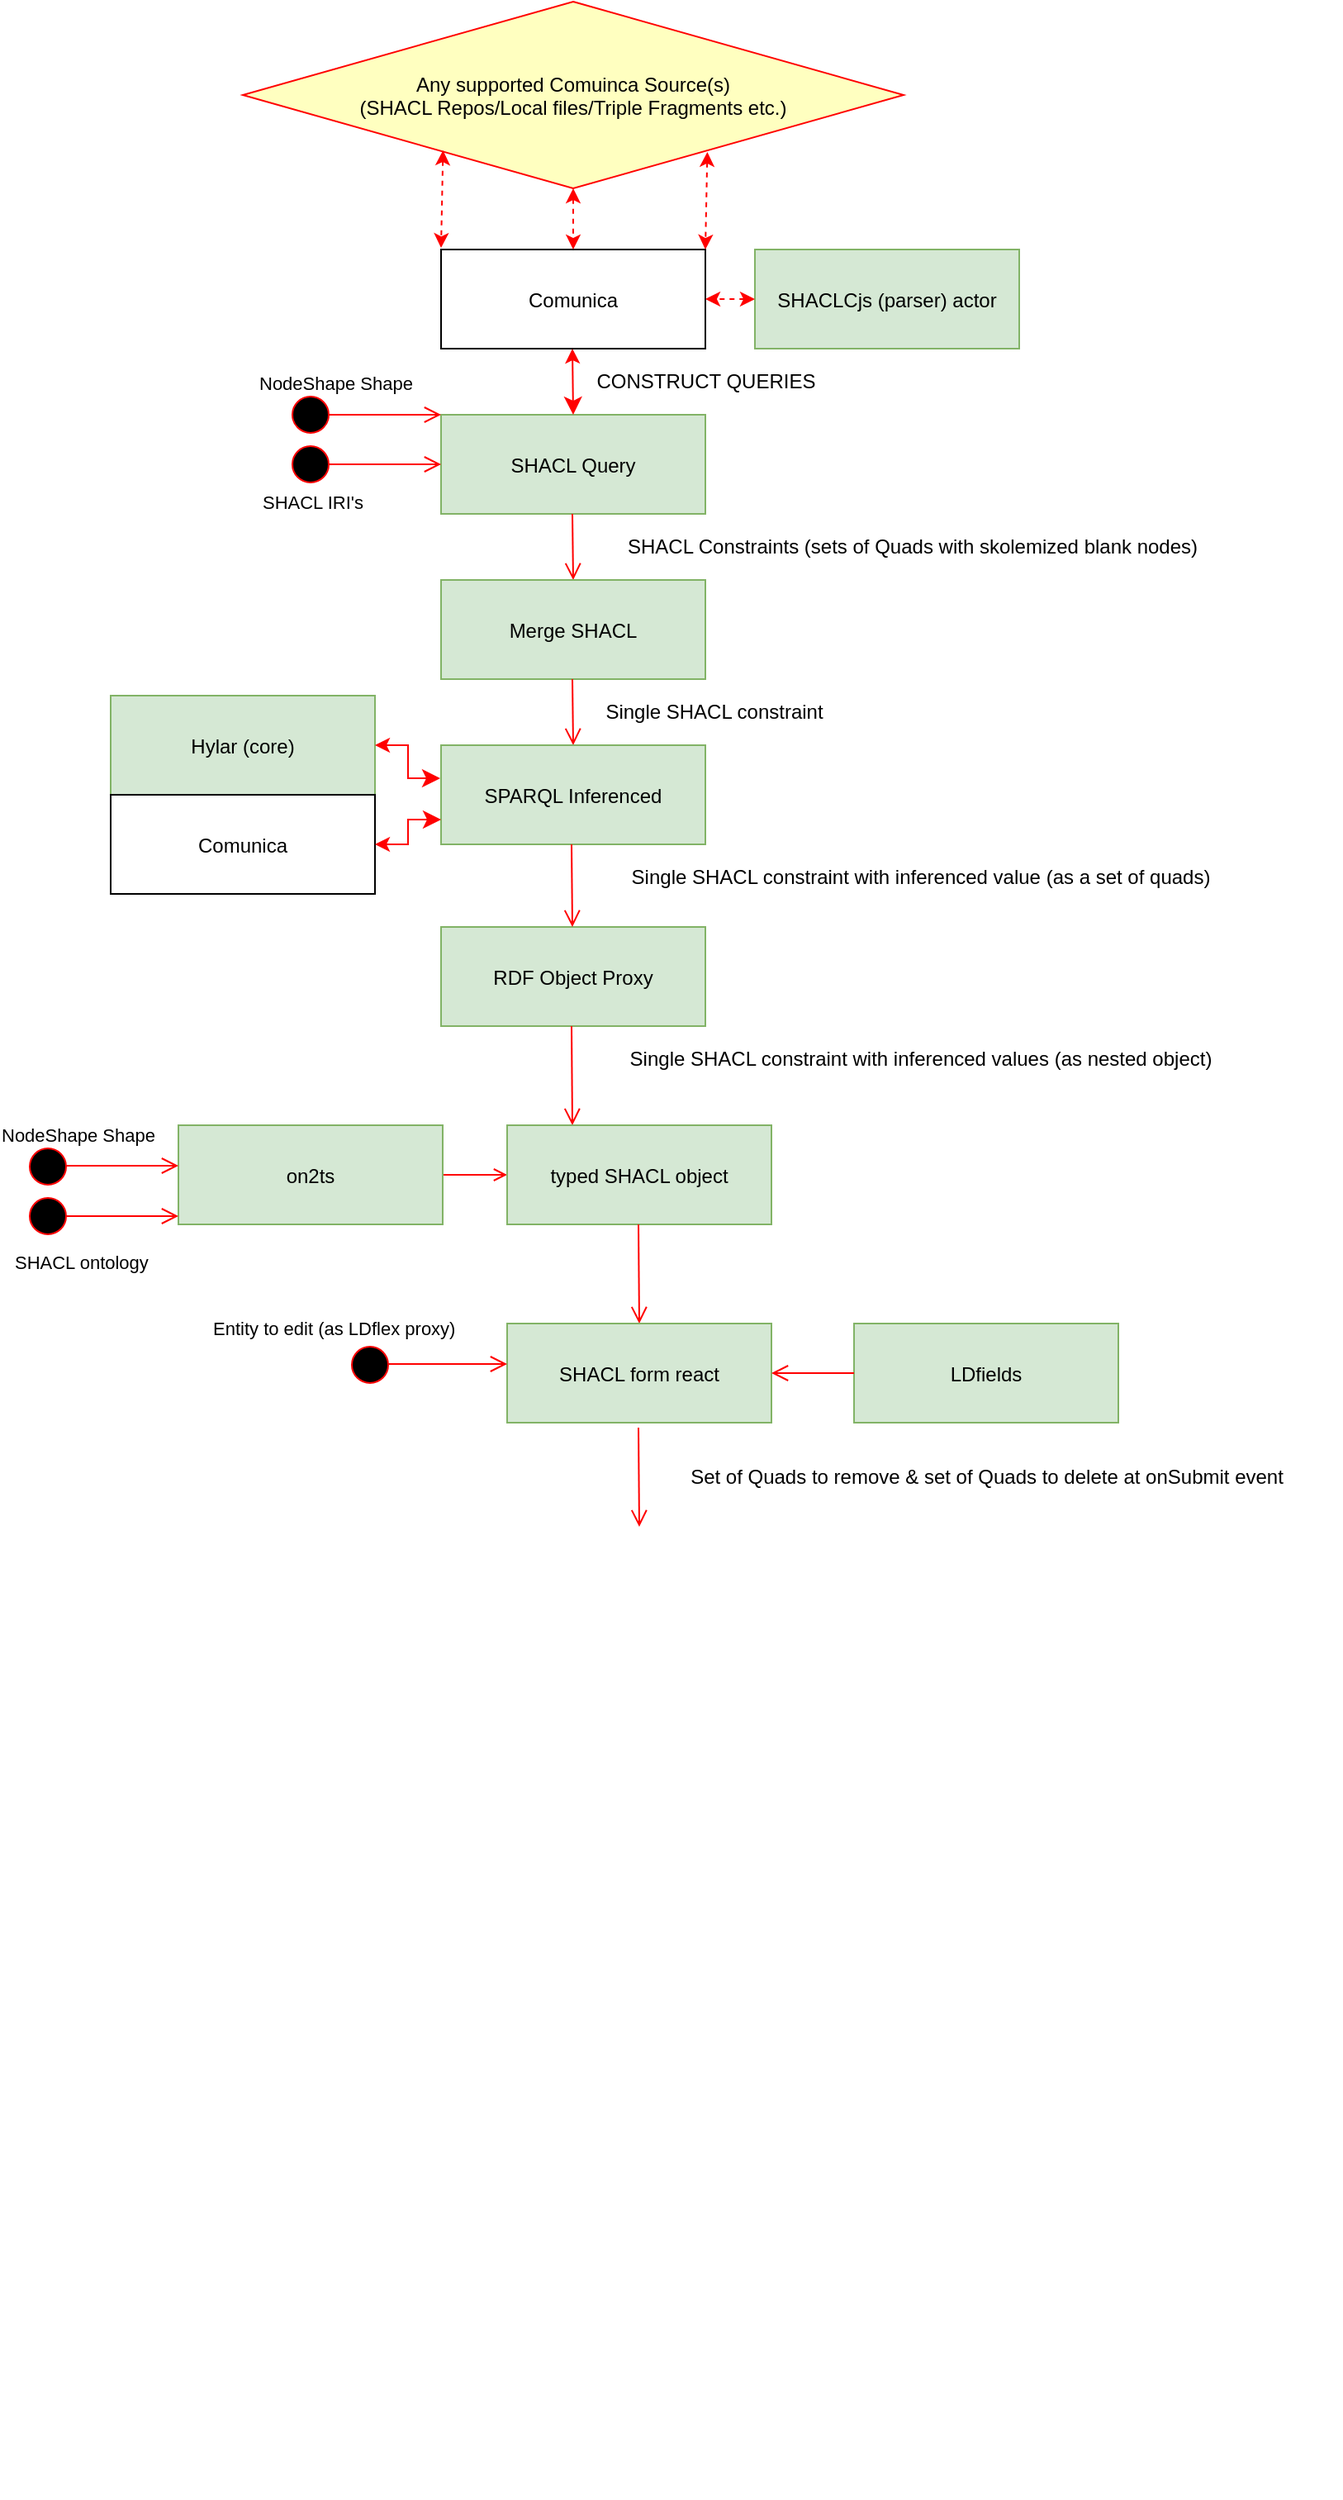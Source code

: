 <mxfile version="14.7.3" type="github">
  <diagram name="Page-1" id="e7e014a7-5840-1c2e-5031-d8a46d1fe8dd">
    <mxGraphModel dx="674" dy="1739" grid="1" gridSize="10" guides="1" tooltips="1" connect="1" arrows="1" fold="1" page="1" pageScale="1" pageWidth="1169" pageHeight="826" background="none" math="0" shadow="0">
      <root>
        <mxCell id="0" />
        <mxCell id="1" parent="0" />
        <mxCell id="20" value="" style="endArrow=open;strokeColor=#FF0000;endFill=1;rounded=0;exitX=1;exitY=0.5;exitDx=0;exitDy=0;" parent="1" source="U5sJHbtddnW6i3F2b5jH-75" edge="1">
          <mxGeometry relative="1" as="geometry">
            <mxPoint x="425.5" y="324.582" as="sourcePoint" />
            <mxPoint x="400" y="230" as="targetPoint" />
          </mxGeometry>
        </mxCell>
        <mxCell id="U5sJHbtddnW6i3F2b5jH-41" value="SHACL Query" style="fillColor=#d5e8d4;strokeColor=#82b366;" vertex="1" parent="1">
          <mxGeometry x="360" y="-230" width="160" height="60" as="geometry" />
        </mxCell>
        <mxCell id="U5sJHbtddnW6i3F2b5jH-42" value="" style="edgeStyle=elbowEdgeStyle;elbow=horizontal;verticalAlign=bottom;endArrow=open;endSize=8;strokeColor=#FF0000;endFill=1;rounded=0;entryX=0;entryY=0.5;entryDx=0;entryDy=0;" edge="1" parent="1" target="U5sJHbtddnW6i3F2b5jH-41">
          <mxGeometry x="140.5" y="-378" as="geometry">
            <mxPoint x="320.5" y="-180" as="targetPoint" />
            <mxPoint x="280" y="-200" as="sourcePoint" />
            <Array as="points">
              <mxPoint x="340" y="-200" />
              <mxPoint x="330" y="-190" />
            </Array>
          </mxGeometry>
        </mxCell>
        <mxCell id="U5sJHbtddnW6i3F2b5jH-43" value="" style="ellipse;shape=startState;fillColor=#000000;strokeColor=#ff0000;" vertex="1" parent="1">
          <mxGeometry x="266" y="-215" width="30" height="30" as="geometry" />
        </mxCell>
        <mxCell id="U5sJHbtddnW6i3F2b5jH-45" value="Any supported Comuinca Source(s) &#xa;(SHACL Repos/Local files/Triple Fragments etc.)" style="rhombus;fillColor=#ffffc0;strokeColor=#ff0000;" vertex="1" parent="1">
          <mxGeometry x="240" y="-480" width="400" height="113" as="geometry" />
        </mxCell>
        <mxCell id="U5sJHbtddnW6i3F2b5jH-46" value="" style="edgeStyle=elbowEdgeStyle;elbow=horizontal;verticalAlign=bottom;endArrow=open;endSize=8;strokeColor=#FF0000;endFill=1;rounded=0;entryX=0;entryY=0.5;entryDx=0;entryDy=0;" edge="1" parent="1">
          <mxGeometry x="140.5" y="-408" as="geometry">
            <mxPoint x="360" y="-230" as="targetPoint" />
            <mxPoint x="280" y="-230" as="sourcePoint" />
          </mxGeometry>
        </mxCell>
        <mxCell id="U5sJHbtddnW6i3F2b5jH-47" value="" style="ellipse;shape=startState;fillColor=#000000;strokeColor=#ff0000;" vertex="1" parent="1">
          <mxGeometry x="266" y="-245" width="30" height="30" as="geometry" />
        </mxCell>
        <mxCell id="U5sJHbtddnW6i3F2b5jH-48" value="NodeShape Shape" style="edgeStyle=elbowEdgeStyle;elbow=horizontal;align=left;verticalAlign=top;endArrow=open;endSize=8;endFill=1;rounded=0;strokeColor=none;" edge="1" parent="1">
          <mxGeometry x="-1" y="-737" relative="1" as="geometry">
            <mxPoint x="600" y="446" as="targetPoint" />
            <mxPoint x="600" y="385.75" as="sourcePoint" />
            <mxPoint x="385" y="-648" as="offset" />
          </mxGeometry>
        </mxCell>
        <mxCell id="U5sJHbtddnW6i3F2b5jH-49" value="" style="edgeStyle=elbowEdgeStyle;elbow=horizontal;verticalAlign=bottom;endArrow=classic;endSize=8;strokeColor=#FF0000;endFill=1;rounded=0;startArrow=classic;startFill=1;" edge="1" parent="1">
          <mxGeometry x="-40" y="-448" as="geometry">
            <mxPoint x="440" y="-230" as="targetPoint" />
            <mxPoint x="439.5" y="-270" as="sourcePoint" />
            <Array as="points">
              <mxPoint x="440" y="-410" />
            </Array>
          </mxGeometry>
        </mxCell>
        <mxCell id="U5sJHbtddnW6i3F2b5jH-50" value="Comunica" style="" vertex="1" parent="1">
          <mxGeometry x="360" y="-330" width="160" height="60" as="geometry" />
        </mxCell>
        <mxCell id="U5sJHbtddnW6i3F2b5jH-51" value="" style="endArrow=classic;strokeColor=#FF0000;endFill=1;rounded=0;dashed=1;entryX=0.5;entryY=0;entryDx=0;entryDy=0;startArrow=classic;startFill=1;" edge="1" parent="1" source="U5sJHbtddnW6i3F2b5jH-45" target="U5sJHbtddnW6i3F2b5jH-50">
          <mxGeometry relative="1" as="geometry">
            <mxPoint x="520.001" y="-385" as="sourcePoint" />
            <mxPoint x="575.759" y="-270" as="targetPoint" />
          </mxGeometry>
        </mxCell>
        <mxCell id="U5sJHbtddnW6i3F2b5jH-52" value="" style="endArrow=classic;strokeColor=#FF0000;endFill=1;rounded=0;dashed=1;entryX=1;entryY=0;entryDx=0;entryDy=0;startArrow=classic;startFill=1;exitX=0.703;exitY=0.805;exitDx=0;exitDy=0;exitPerimeter=0;" edge="1" parent="1" source="U5sJHbtddnW6i3F2b5jH-45" target="U5sJHbtddnW6i3F2b5jH-50">
          <mxGeometry relative="1" as="geometry">
            <mxPoint x="520" y="-380" as="sourcePoint" />
            <mxPoint x="450" y="-320" as="targetPoint" />
          </mxGeometry>
        </mxCell>
        <mxCell id="U5sJHbtddnW6i3F2b5jH-53" value="" style="endArrow=classic;strokeColor=#FF0000;endFill=1;rounded=0;dashed=1;entryX=1;entryY=0;entryDx=0;entryDy=0;startArrow=classic;startFill=1;exitX=0.703;exitY=0.805;exitDx=0;exitDy=0;exitPerimeter=0;" edge="1" parent="1">
          <mxGeometry relative="1" as="geometry">
            <mxPoint x="361.2" y="-389.995" as="sourcePoint" />
            <mxPoint x="360" y="-330.96" as="targetPoint" />
          </mxGeometry>
        </mxCell>
        <mxCell id="U5sJHbtddnW6i3F2b5jH-54" value="" style="edgeStyle=elbowEdgeStyle;elbow=horizontal;verticalAlign=bottom;endArrow=open;endSize=8;strokeColor=#FF0000;endFill=1;rounded=0" edge="1" parent="1">
          <mxGeometry x="260" y="-328" as="geometry">
            <mxPoint x="440" y="-130" as="targetPoint" />
            <mxPoint x="439.5" y="-170" as="sourcePoint" />
          </mxGeometry>
        </mxCell>
        <mxCell id="U5sJHbtddnW6i3F2b5jH-57" value="Merge SHACL" style="fillColor=#d5e8d4;strokeColor=#82b366;" vertex="1" parent="1">
          <mxGeometry x="360" y="-130" width="160" height="60" as="geometry" />
        </mxCell>
        <mxCell id="U5sJHbtddnW6i3F2b5jH-58" value="" style="edgeStyle=elbowEdgeStyle;elbow=horizontal;verticalAlign=bottom;endArrow=open;endSize=8;strokeColor=#FF0000;endFill=1;rounded=0" edge="1" parent="1">
          <mxGeometry x="260" y="-228" as="geometry">
            <mxPoint x="440" y="-30" as="targetPoint" />
            <mxPoint x="439.5" y="-70" as="sourcePoint" />
          </mxGeometry>
        </mxCell>
        <mxCell id="U5sJHbtddnW6i3F2b5jH-60" value="SPARQL Inferenced" style="fillColor=#d5e8d4;strokeColor=#82b366;" vertex="1" parent="1">
          <mxGeometry x="360" y="-30" width="160" height="60" as="geometry" />
        </mxCell>
        <mxCell id="U5sJHbtddnW6i3F2b5jH-61" value="Hylar (core)" style="fillColor=#d5e8d4;strokeColor=#82b366;" vertex="1" parent="1">
          <mxGeometry x="160" y="-60" width="160" height="60" as="geometry" />
        </mxCell>
        <mxCell id="U5sJHbtddnW6i3F2b5jH-62" value="Comunica" style="" vertex="1" parent="1">
          <mxGeometry x="160" width="160" height="60" as="geometry" />
        </mxCell>
        <mxCell id="U5sJHbtddnW6i3F2b5jH-63" value="SHACLCjs (parser) actor" style="fillColor=#d5e8d4;strokeColor=#82b366;" vertex="1" parent="1">
          <mxGeometry x="550" y="-330" width="160" height="60" as="geometry" />
        </mxCell>
        <mxCell id="U5sJHbtddnW6i3F2b5jH-64" value="" style="endArrow=classic;strokeColor=#FF0000;endFill=1;rounded=0;dashed=1;entryX=1;entryY=0.5;entryDx=0;entryDy=0;startArrow=classic;startFill=1;exitX=0;exitY=0.5;exitDx=0;exitDy=0;" edge="1" parent="1" source="U5sJHbtddnW6i3F2b5jH-63" target="U5sJHbtddnW6i3F2b5jH-50">
          <mxGeometry relative="1" as="geometry">
            <mxPoint x="531.2" y="-379.035" as="sourcePoint" />
            <mxPoint x="530" y="-320" as="targetPoint" />
          </mxGeometry>
        </mxCell>
        <mxCell id="U5sJHbtddnW6i3F2b5jH-65" value="" style="edgeStyle=elbowEdgeStyle;elbow=horizontal;verticalAlign=bottom;endArrow=classic;endSize=8;strokeColor=#FF0000;endFill=1;rounded=0;startArrow=classic;startFill=1;" edge="1" parent="1" source="U5sJHbtddnW6i3F2b5jH-61">
          <mxGeometry x="-120.5" y="-228" as="geometry">
            <mxPoint x="359.5" y="-10" as="targetPoint" />
            <mxPoint x="359" y="-50" as="sourcePoint" />
            <Array as="points" />
          </mxGeometry>
        </mxCell>
        <mxCell id="U5sJHbtddnW6i3F2b5jH-66" value="" style="edgeStyle=elbowEdgeStyle;elbow=horizontal;verticalAlign=bottom;endArrow=classic;endSize=8;strokeColor=#FF0000;endFill=1;rounded=0;startArrow=classic;startFill=1;exitX=1;exitY=0.5;exitDx=0;exitDy=0;entryX=0;entryY=0.75;entryDx=0;entryDy=0;" edge="1" parent="1" source="U5sJHbtddnW6i3F2b5jH-62" target="U5sJHbtddnW6i3F2b5jH-60">
          <mxGeometry x="-110.5" y="-218" as="geometry">
            <mxPoint x="369.5" as="targetPoint" />
            <mxPoint x="330" y="-20" as="sourcePoint" />
            <Array as="points" />
          </mxGeometry>
        </mxCell>
        <mxCell id="U5sJHbtddnW6i3F2b5jH-67" value="SHACL IRI&#39;s" style="edgeStyle=elbowEdgeStyle;elbow=horizontal;align=left;verticalAlign=top;endArrow=open;endSize=8;endFill=1;rounded=0;strokeColor=none;" edge="1" parent="1">
          <mxGeometry x="-1" y="-718" relative="1" as="geometry">
            <mxPoint x="632" y="478" as="targetPoint" />
            <mxPoint x="632" y="417.75" as="sourcePoint" />
            <mxPoint x="336" y="-608" as="offset" />
          </mxGeometry>
        </mxCell>
        <mxCell id="U5sJHbtddnW6i3F2b5jH-68" value="RDF Object Proxy" style="fillColor=#d5e8d4;strokeColor=#82b366;" vertex="1" parent="1">
          <mxGeometry x="360" y="80" width="160" height="60" as="geometry" />
        </mxCell>
        <mxCell id="U5sJHbtddnW6i3F2b5jH-69" value="" style="edgeStyle=elbowEdgeStyle;elbow=horizontal;verticalAlign=bottom;endArrow=open;endSize=8;strokeColor=#FF0000;endFill=1;rounded=0;entryX=0.5;entryY=0;entryDx=0;entryDy=0;" edge="1" parent="1" target="U5sJHbtddnW6i3F2b5jH-68">
          <mxGeometry x="259.5" y="-128" as="geometry">
            <mxPoint x="440" y="60" as="targetPoint" />
            <mxPoint x="439" y="30" as="sourcePoint" />
          </mxGeometry>
        </mxCell>
        <mxCell id="U5sJHbtddnW6i3F2b5jH-72" value="" style="edgeStyle=elbowEdgeStyle;elbow=horizontal;verticalAlign=bottom;endArrow=open;endSize=8;strokeColor=#FF0000;endFill=1;rounded=0;entryX=0.25;entryY=0;entryDx=0;entryDy=0;" edge="1" parent="1" target="U5sJHbtddnW6i3F2b5jH-82">
          <mxGeometry x="259.5" y="-18" as="geometry">
            <mxPoint x="440" y="190" as="targetPoint" />
            <mxPoint x="439" y="140" as="sourcePoint" />
          </mxGeometry>
        </mxCell>
        <mxCell id="U5sJHbtddnW6i3F2b5jH-75" value="on2ts" style="fillColor=#d5e8d4;strokeColor=#82b366;" vertex="1" parent="1">
          <mxGeometry x="201" y="200" width="160" height="60" as="geometry" />
        </mxCell>
        <mxCell id="U5sJHbtddnW6i3F2b5jH-76" value="" style="edgeStyle=elbowEdgeStyle;elbow=horizontal;verticalAlign=bottom;endArrow=open;endSize=8;strokeColor=#FF0000;endFill=1;rounded=0;entryX=0;entryY=0.5;entryDx=0;entryDy=0;" edge="1" parent="1">
          <mxGeometry x="-18.5" y="46.5" as="geometry">
            <mxPoint x="201" y="224.5" as="targetPoint" />
            <mxPoint x="121" y="224.5" as="sourcePoint" />
          </mxGeometry>
        </mxCell>
        <mxCell id="U5sJHbtddnW6i3F2b5jH-77" value="" style="ellipse;shape=startState;fillColor=#000000;strokeColor=#ff0000;" vertex="1" parent="1">
          <mxGeometry x="107" y="210" width="30" height="30" as="geometry" />
        </mxCell>
        <mxCell id="U5sJHbtddnW6i3F2b5jH-78" value="NodeShape Shape" style="edgeStyle=elbowEdgeStyle;elbow=horizontal;align=left;verticalAlign=top;endArrow=open;endSize=8;endFill=1;rounded=0;strokeColor=none;" edge="1" parent="1">
          <mxGeometry x="-1" y="-737" relative="1" as="geometry">
            <mxPoint x="444" y="901" as="targetPoint" />
            <mxPoint x="444" y="840.75" as="sourcePoint" />
            <mxPoint x="385" y="-648" as="offset" />
          </mxGeometry>
        </mxCell>
        <mxCell id="U5sJHbtddnW6i3F2b5jH-79" value="" style="edgeStyle=elbowEdgeStyle;elbow=horizontal;verticalAlign=bottom;endArrow=open;endSize=8;strokeColor=#FF0000;endFill=1;rounded=0;entryX=0;entryY=0.5;entryDx=0;entryDy=0;" edge="1" parent="1">
          <mxGeometry x="-18.5" y="77" as="geometry">
            <mxPoint x="201" y="255" as="targetPoint" />
            <mxPoint x="121" y="255" as="sourcePoint" />
          </mxGeometry>
        </mxCell>
        <mxCell id="U5sJHbtddnW6i3F2b5jH-80" value="" style="ellipse;shape=startState;fillColor=#000000;strokeColor=#ff0000;" vertex="1" parent="1">
          <mxGeometry x="107" y="240" width="30" height="30" as="geometry" />
        </mxCell>
        <mxCell id="U5sJHbtddnW6i3F2b5jH-81" value="SHACL ontology" style="edgeStyle=elbowEdgeStyle;elbow=horizontal;align=left;verticalAlign=top;endArrow=open;endSize=8;endFill=1;rounded=0;strokeColor=none;" edge="1" parent="1">
          <mxGeometry x="-1" y="-680" relative="1" as="geometry">
            <mxPoint x="454" y="911" as="targetPoint" />
            <mxPoint x="454" y="850.75" as="sourcePoint" />
            <mxPoint x="326" y="-581" as="offset" />
          </mxGeometry>
        </mxCell>
        <mxCell id="U5sJHbtddnW6i3F2b5jH-82" value="typed SHACL object" style="fillColor=#d5e8d4;strokeColor=#82b366;" vertex="1" parent="1">
          <mxGeometry x="400" y="200" width="160" height="60" as="geometry" />
        </mxCell>
        <mxCell id="U5sJHbtddnW6i3F2b5jH-83" value="" style="edgeStyle=elbowEdgeStyle;elbow=horizontal;verticalAlign=bottom;endArrow=open;endSize=8;strokeColor=#FF0000;endFill=1;rounded=0;entryX=0.25;entryY=0;entryDx=0;entryDy=0;" edge="1" parent="1">
          <mxGeometry x="300" y="102" as="geometry">
            <mxPoint x="480.5" y="320" as="targetPoint" />
            <mxPoint x="479.5" y="260" as="sourcePoint" />
          </mxGeometry>
        </mxCell>
        <mxCell id="U5sJHbtddnW6i3F2b5jH-84" value="SHACL form react" style="fillColor=#d5e8d4;strokeColor=#82b366;" vertex="1" parent="1">
          <mxGeometry x="400" y="320" width="160" height="60" as="geometry" />
        </mxCell>
        <mxCell id="U5sJHbtddnW6i3F2b5jH-87" value="" style="edgeStyle=elbowEdgeStyle;elbow=horizontal;verticalAlign=bottom;endArrow=open;endSize=8;strokeColor=#FF0000;endFill=1;rounded=0;entryX=0;entryY=0.5;entryDx=0;entryDy=0;" edge="1" parent="1">
          <mxGeometry x="180.5" y="166.5" as="geometry">
            <mxPoint x="400" y="344.5" as="targetPoint" />
            <mxPoint x="320" y="344.5" as="sourcePoint" />
          </mxGeometry>
        </mxCell>
        <mxCell id="U5sJHbtddnW6i3F2b5jH-88" value="" style="ellipse;shape=startState;fillColor=#000000;strokeColor=#ff0000;" vertex="1" parent="1">
          <mxGeometry x="302" y="330" width="30" height="30" as="geometry" />
        </mxCell>
        <mxCell id="U5sJHbtddnW6i3F2b5jH-89" value="Entity to edit (as LDflex proxy)" style="edgeStyle=elbowEdgeStyle;elbow=horizontal;align=left;verticalAlign=top;endArrow=open;endSize=8;endFill=1;rounded=0;strokeColor=none;" edge="1" parent="1">
          <mxGeometry x="-1" y="-774" relative="1" as="geometry">
            <mxPoint x="639" y="1021" as="targetPoint" />
            <mxPoint x="639" y="960.75" as="sourcePoint" />
            <mxPoint x="355" y="-651" as="offset" />
          </mxGeometry>
        </mxCell>
        <mxCell id="U5sJHbtddnW6i3F2b5jH-90" value="LDfields" style="fillColor=#d5e8d4;strokeColor=#82b366;" vertex="1" parent="1">
          <mxGeometry x="610" y="320" width="160" height="60" as="geometry" />
        </mxCell>
        <mxCell id="U5sJHbtddnW6i3F2b5jH-91" value="" style="edgeStyle=elbowEdgeStyle;elbow=horizontal;verticalAlign=bottom;endArrow=open;endSize=8;strokeColor=#FF0000;endFill=1;rounded=0;entryX=1;entryY=0.5;entryDx=0;entryDy=0;exitX=0;exitY=0.5;exitDx=0;exitDy=0;" edge="1" parent="1" source="U5sJHbtddnW6i3F2b5jH-90" target="U5sJHbtddnW6i3F2b5jH-84">
          <mxGeometry x="190.5" y="176.5" as="geometry">
            <mxPoint x="410" y="354.5" as="targetPoint" />
            <mxPoint x="330" y="354.5" as="sourcePoint" />
          </mxGeometry>
        </mxCell>
        <mxCell id="U5sJHbtddnW6i3F2b5jH-92" value="" style="edgeStyle=elbowEdgeStyle;elbow=horizontal;verticalAlign=bottom;endArrow=open;endSize=8;strokeColor=#FF0000;endFill=1;rounded=0;entryX=0.25;entryY=0;entryDx=0;entryDy=0;" edge="1" parent="1">
          <mxGeometry x="300" y="225" as="geometry">
            <mxPoint x="480.5" y="443" as="targetPoint" />
            <mxPoint x="479.5" y="383" as="sourcePoint" />
          </mxGeometry>
        </mxCell>
        <mxCell id="U5sJHbtddnW6i3F2b5jH-94" value="Set of Quads to remove &amp;amp; set of Quads to delete at onSubmit event" style="text;html=1;resizable=0;autosize=1;align=center;verticalAlign=middle;points=[];fillColor=none;strokeColor=none;rounded=0;" vertex="1" parent="1">
          <mxGeometry x="475" y="403" width="430" height="20" as="geometry" />
        </mxCell>
        <mxCell id="U5sJHbtddnW6i3F2b5jH-95" value="Single SHACL constraint with inferenced values (as nested object)" style="text;html=1;resizable=0;autosize=1;align=center;verticalAlign=middle;points=[];fillColor=none;strokeColor=none;rounded=0;" vertex="1" parent="1">
          <mxGeometry x="440" y="150" width="420" height="20" as="geometry" />
        </mxCell>
        <mxCell id="U5sJHbtddnW6i3F2b5jH-96" value="Single SHACL constraint with inferenced value (as a set of quads)" style="text;html=1;resizable=0;autosize=1;align=center;verticalAlign=middle;points=[];fillColor=none;strokeColor=none;rounded=0;" vertex="1" parent="1">
          <mxGeometry x="440" y="40" width="420" height="20" as="geometry" />
        </mxCell>
        <mxCell id="U5sJHbtddnW6i3F2b5jH-97" value="Single SHACL constraint" style="text;html=1;resizable=0;autosize=1;align=center;verticalAlign=middle;points=[];fillColor=none;strokeColor=none;rounded=0;" vertex="1" parent="1">
          <mxGeometry x="440" y="-60" width="170" height="20" as="geometry" />
        </mxCell>
        <mxCell id="U5sJHbtddnW6i3F2b5jH-98" value="SHACL Constraints (sets of Quads with skolemized blank nodes)" style="text;html=1;resizable=0;autosize=1;align=center;verticalAlign=middle;points=[];fillColor=none;strokeColor=none;rounded=0;" vertex="1" parent="1">
          <mxGeometry x="440" y="-160" width="410" height="20" as="geometry" />
        </mxCell>
        <mxCell id="U5sJHbtddnW6i3F2b5jH-99" value="CONSTRUCT QUERIES" style="text;html=1;resizable=0;autosize=1;align=center;verticalAlign=middle;points=[];fillColor=none;strokeColor=none;rounded=0;" vertex="1" parent="1">
          <mxGeometry x="440" y="-260" width="160" height="20" as="geometry" />
        </mxCell>
      </root>
    </mxGraphModel>
  </diagram>
</mxfile>
